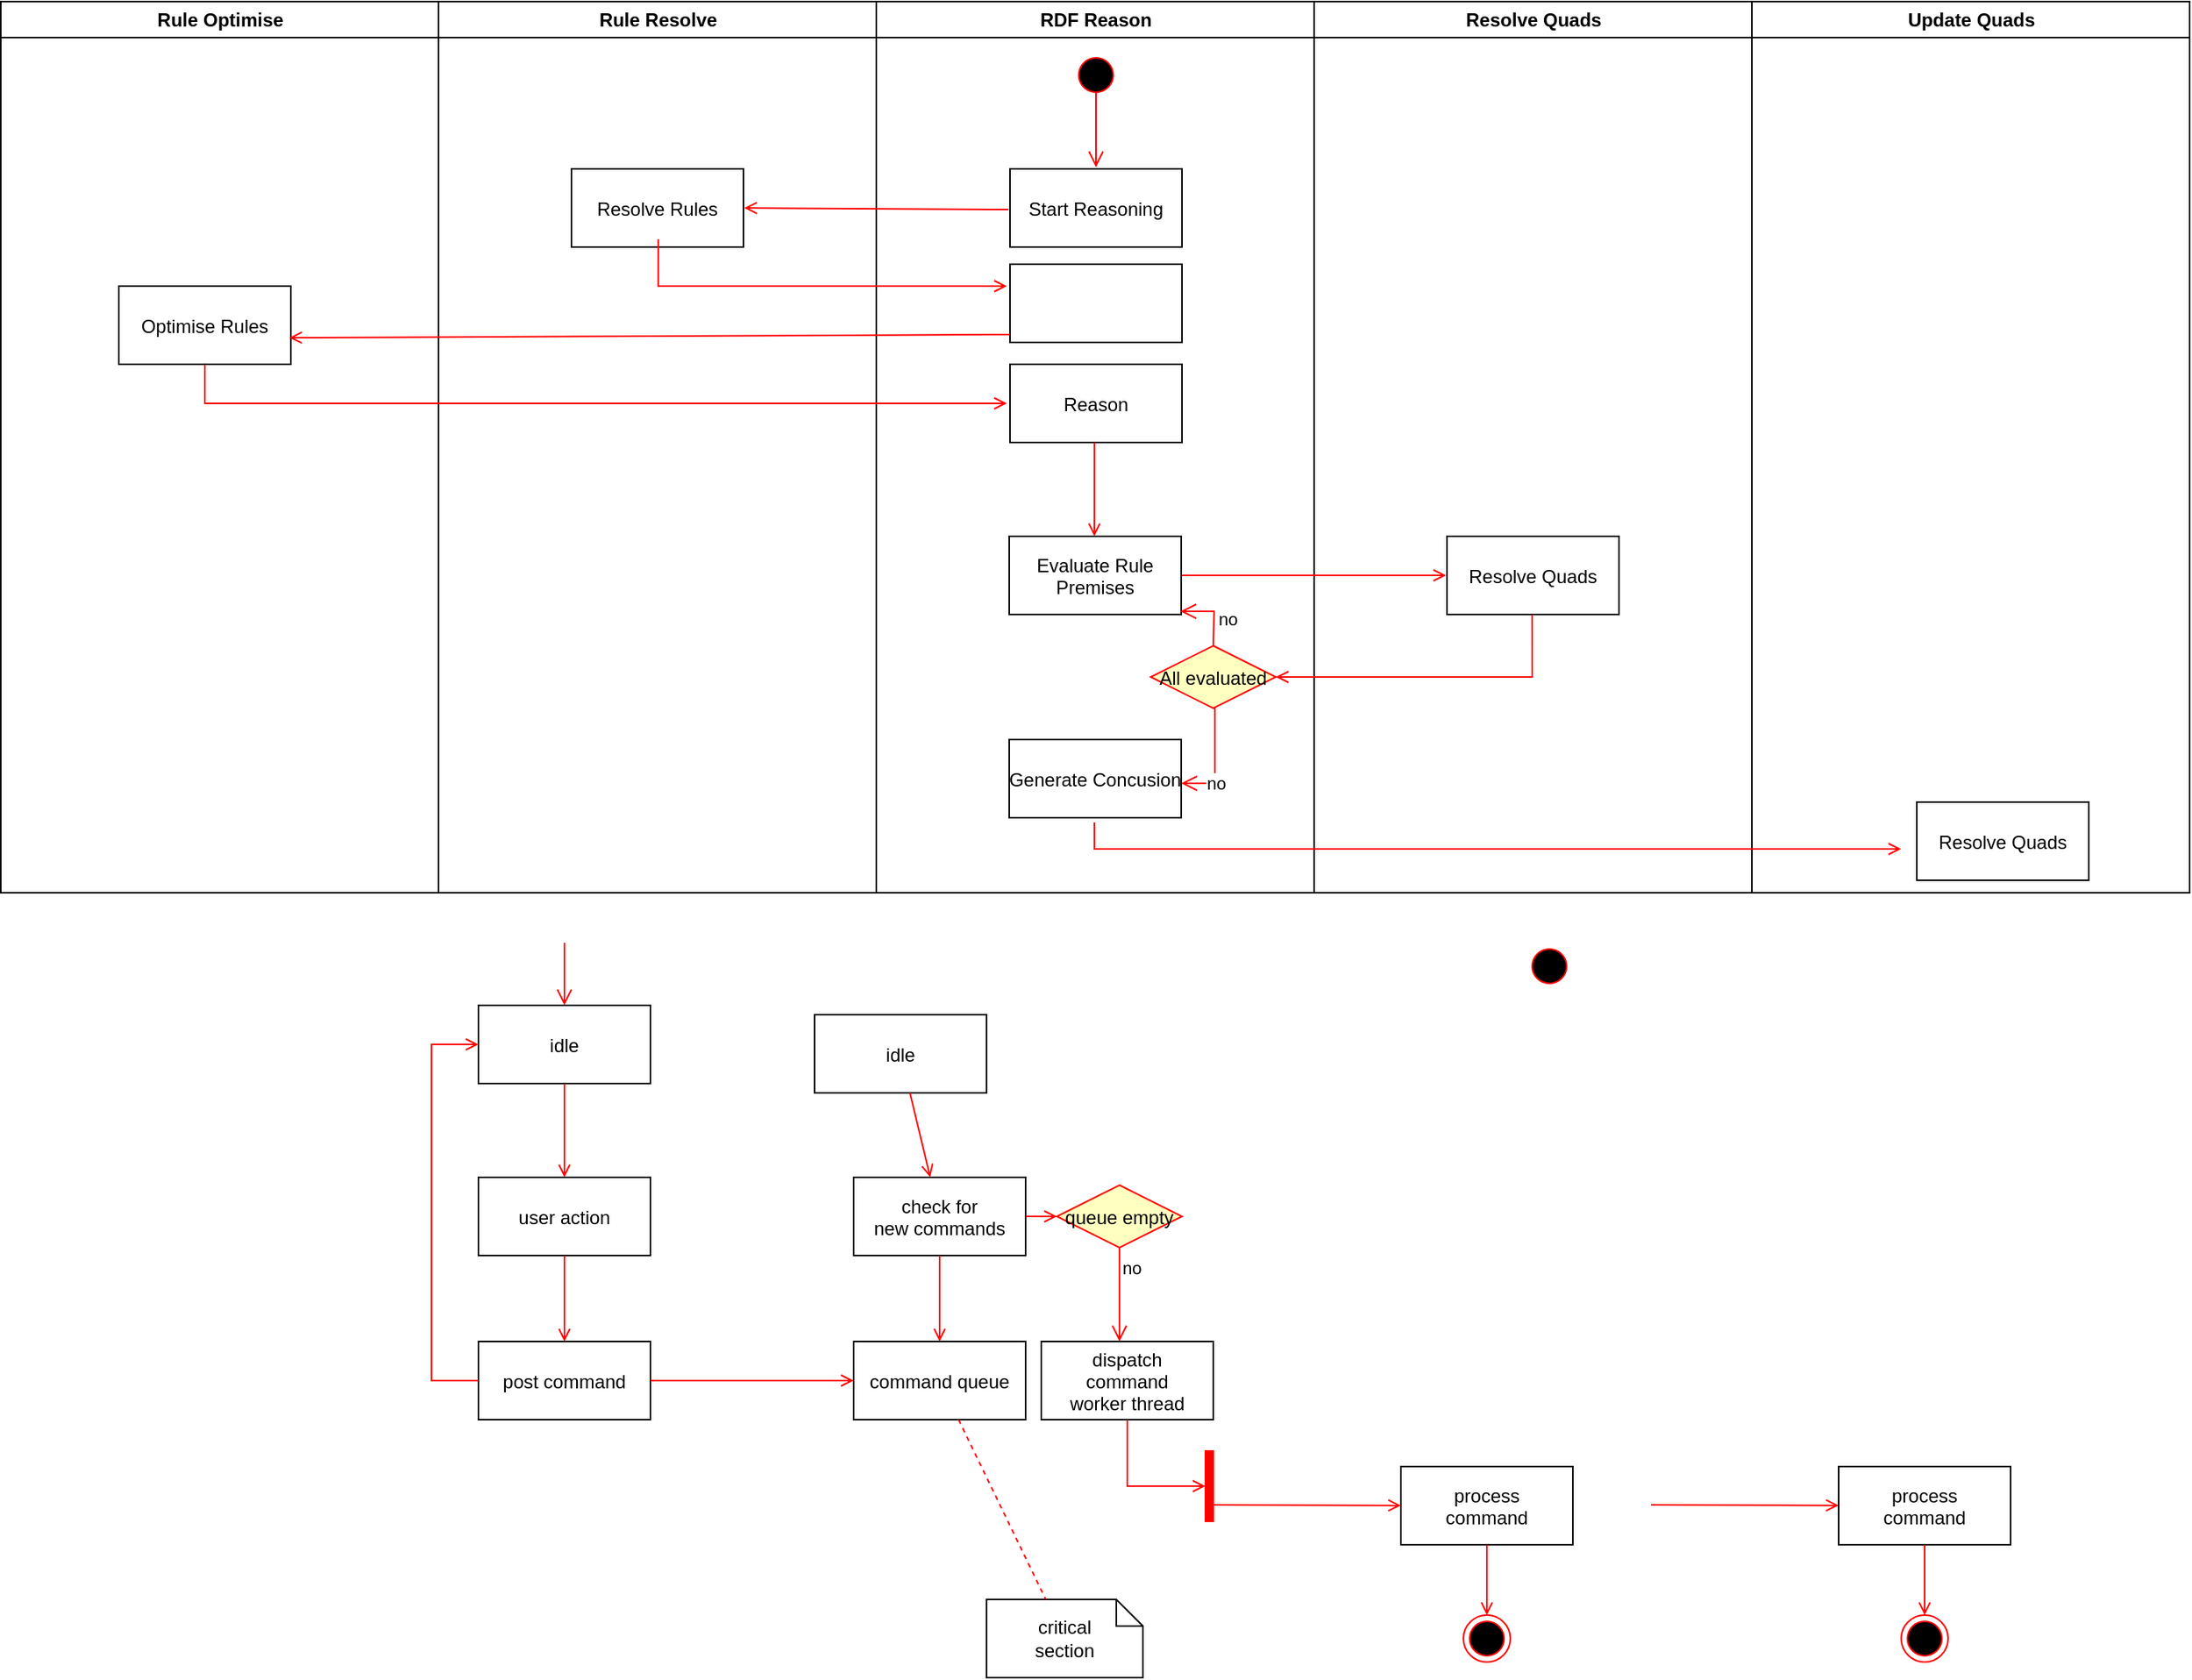 <mxfile version="19.0.0" type="github">
  <diagram name="Page-1" id="e7e014a7-5840-1c2e-5031-d8a46d1fe8dd">
    <mxGraphModel dx="3043" dy="883" grid="1" gridSize="10" guides="1" tooltips="1" connect="1" arrows="1" fold="1" page="1" pageScale="1" pageWidth="1169" pageHeight="826" background="none" math="0" shadow="0">
      <root>
        <mxCell id="0" />
        <mxCell id="1" parent="0" />
        <mxCell id="14" value="" style="edgeStyle=elbowEdgeStyle;elbow=horizontal;verticalAlign=bottom;endArrow=open;endSize=8;strokeColor=#FF0000;endFill=1;rounded=0;exitX=0.5;exitY=1;exitDx=0;exitDy=0;" parent="1" edge="1">
          <mxGeometry x="450" y="674" as="geometry">
            <mxPoint x="585" y="234" as="targetPoint" />
            <mxPoint x="585" y="184" as="sourcePoint" />
          </mxGeometry>
        </mxCell>
        <mxCell id="2" value="Rule Resolve" style="swimlane;whiteSpace=wrap" parent="1" vertex="1">
          <mxGeometry x="164.5" y="128" width="280" height="570" as="geometry" />
        </mxCell>
        <mxCell id="Mhg-CEsDIZZ4WoAjPaGp-48" value="Resolve Rules" style="" vertex="1" parent="2">
          <mxGeometry x="85" y="107" width="110" height="50" as="geometry" />
        </mxCell>
        <mxCell id="3" value="RDF Reason" style="swimlane;whiteSpace=wrap" parent="1" vertex="1">
          <mxGeometry x="444.5" y="128" width="280" height="570" as="geometry" />
        </mxCell>
        <mxCell id="13" value="" style="ellipse;shape=startState;fillColor=#000000;strokeColor=#ff0000;" parent="3" vertex="1">
          <mxGeometry x="125.5" y="32" width="30" height="30" as="geometry" />
        </mxCell>
        <mxCell id="Mhg-CEsDIZZ4WoAjPaGp-47" value="Start Reasoning" style="" vertex="1" parent="3">
          <mxGeometry x="85.5" y="107" width="110" height="50" as="geometry" />
        </mxCell>
        <mxCell id="Mhg-CEsDIZZ4WoAjPaGp-49" value="" style="endArrow=open;strokeColor=#FF0000;endFill=1;rounded=0;exitX=-0.009;exitY=0.52;exitDx=0;exitDy=0;exitPerimeter=0;" edge="1" parent="3" source="Mhg-CEsDIZZ4WoAjPaGp-47">
          <mxGeometry relative="1" as="geometry">
            <mxPoint x="75.5" y="452" as="sourcePoint" />
            <mxPoint x="-84.5" y="132" as="targetPoint" />
          </mxGeometry>
        </mxCell>
        <mxCell id="Mhg-CEsDIZZ4WoAjPaGp-51" value="" style="" vertex="1" parent="3">
          <mxGeometry x="85.5" y="168" width="110" height="50" as="geometry" />
        </mxCell>
        <mxCell id="Mhg-CEsDIZZ4WoAjPaGp-55" value="Reason" style="" vertex="1" parent="3">
          <mxGeometry x="85.5" y="232" width="110" height="50" as="geometry" />
        </mxCell>
        <mxCell id="Mhg-CEsDIZZ4WoAjPaGp-58" value="Evaluate Rule&#xa;Premises" style="" vertex="1" parent="3">
          <mxGeometry x="85" y="342" width="110" height="50" as="geometry" />
        </mxCell>
        <mxCell id="Mhg-CEsDIZZ4WoAjPaGp-60" value="" style="endArrow=open;strokeColor=#FF0000;endFill=1;rounded=0;entryX=0.495;entryY=0;entryDx=0;entryDy=0;entryPerimeter=0;" edge="1" parent="3" target="Mhg-CEsDIZZ4WoAjPaGp-58">
          <mxGeometry relative="1" as="geometry">
            <mxPoint x="139.5" y="282" as="sourcePoint" />
            <mxPoint x="93.52" y="267" as="targetPoint" />
            <Array as="points" />
          </mxGeometry>
        </mxCell>
        <mxCell id="Mhg-CEsDIZZ4WoAjPaGp-64" value="All evaluated" style="rhombus;fillColor=#ffffc0;strokeColor=#ff0000;" vertex="1" parent="3">
          <mxGeometry x="175.5" y="412" width="80" height="40" as="geometry" />
        </mxCell>
        <mxCell id="Mhg-CEsDIZZ4WoAjPaGp-65" value="no" style="edgeStyle=elbowEdgeStyle;elbow=horizontal;align=left;verticalAlign=top;endArrow=open;endSize=8;strokeColor=#FF0000;endFill=1;rounded=0;exitX=0.5;exitY=0;exitDx=0;exitDy=0;entryX=0.995;entryY=0.96;entryDx=0;entryDy=0;entryPerimeter=0;" edge="1" parent="3" source="Mhg-CEsDIZZ4WoAjPaGp-64" target="Mhg-CEsDIZZ4WoAjPaGp-58">
          <mxGeometry x="0.022" y="-8" relative="1" as="geometry">
            <mxPoint x="205.5" y="392" as="targetPoint" />
            <mxPoint x="139.5" y="442" as="sourcePoint" />
            <Array as="points">
              <mxPoint x="216" y="382" />
            </Array>
            <mxPoint x="1" as="offset" />
          </mxGeometry>
        </mxCell>
        <mxCell id="Mhg-CEsDIZZ4WoAjPaGp-66" value="Generate Concusion" style="" vertex="1" parent="3">
          <mxGeometry x="85" y="472" width="110" height="50" as="geometry" />
        </mxCell>
        <mxCell id="Mhg-CEsDIZZ4WoAjPaGp-67" value="no" style="edgeStyle=elbowEdgeStyle;elbow=horizontal;align=left;verticalAlign=top;endArrow=open;endSize=8;strokeColor=#FF0000;endFill=1;rounded=0;exitX=0.5;exitY=1;exitDx=0;exitDy=0;entryX=0.995;entryY=0.96;entryDx=0;entryDy=0;entryPerimeter=0;" edge="1" parent="3" source="Mhg-CEsDIZZ4WoAjPaGp-64">
          <mxGeometry x="0.022" y="-8" relative="1" as="geometry">
            <mxPoint x="195.0" y="500" as="targetPoint" />
            <mxPoint x="216.05" y="522" as="sourcePoint" />
            <Array as="points">
              <mxPoint x="216.55" y="492" />
            </Array>
            <mxPoint x="1" as="offset" />
          </mxGeometry>
        </mxCell>
        <mxCell id="4" value="Rule Optimise" style="swimlane;whiteSpace=wrap;startSize=23;" parent="1" vertex="1">
          <mxGeometry x="-115.5" y="128" width="280" height="570" as="geometry">
            <mxRectangle x="724.5" y="128" width="80" height="23" as="alternateBounds" />
          </mxGeometry>
        </mxCell>
        <mxCell id="Mhg-CEsDIZZ4WoAjPaGp-52" value="Optimise Rules" style="" vertex="1" parent="4">
          <mxGeometry x="75.5" y="182" width="110" height="50" as="geometry" />
        </mxCell>
        <mxCell id="Mhg-CEsDIZZ4WoAjPaGp-41" value="Resolve Quads" style="swimlane;whiteSpace=wrap" vertex="1" parent="1">
          <mxGeometry x="724.5" y="128" width="280" height="570" as="geometry">
            <mxRectangle x="724.5" y="128" width="80" height="23" as="alternateBounds" />
          </mxGeometry>
        </mxCell>
        <mxCell id="Mhg-CEsDIZZ4WoAjPaGp-61" value="Resolve Quads" style="" vertex="1" parent="Mhg-CEsDIZZ4WoAjPaGp-41">
          <mxGeometry x="85" y="342" width="110" height="50" as="geometry" />
        </mxCell>
        <mxCell id="6" value="" style="edgeStyle=elbowEdgeStyle;elbow=horizontal;verticalAlign=bottom;endArrow=open;endSize=8;strokeColor=#FF0000;endFill=1;rounded=0" parent="1" target="7" edge="1">
          <mxGeometry x="230" y="700" as="geometry">
            <mxPoint x="245" y="770" as="targetPoint" />
            <mxPoint x="245" y="730" as="sourcePoint" />
          </mxGeometry>
        </mxCell>
        <mxCell id="7" value="idle" style="" parent="1" vertex="1">
          <mxGeometry x="190" y="770" width="110" height="50" as="geometry" />
        </mxCell>
        <mxCell id="8" value="user action" style="" parent="1" vertex="1">
          <mxGeometry x="190" y="880" width="110" height="50" as="geometry" />
        </mxCell>
        <mxCell id="9" value="" style="endArrow=open;strokeColor=#FF0000;endFill=1;rounded=0" parent="1" source="7" target="8" edge="1">
          <mxGeometry relative="1" as="geometry" />
        </mxCell>
        <mxCell id="10" value="post command" style="" parent="1" vertex="1">
          <mxGeometry x="190" y="985" width="110" height="50" as="geometry" />
        </mxCell>
        <mxCell id="11" value="" style="endArrow=open;strokeColor=#FF0000;endFill=1;rounded=0" parent="1" source="8" target="10" edge="1">
          <mxGeometry relative="1" as="geometry" />
        </mxCell>
        <mxCell id="12" value="" style="edgeStyle=elbowEdgeStyle;elbow=horizontal;strokeColor=#FF0000;endArrow=open;endFill=1;rounded=0" parent="1" source="10" target="7" edge="1">
          <mxGeometry width="100" height="100" relative="1" as="geometry">
            <mxPoint x="290" y="950" as="sourcePoint" />
            <mxPoint x="390" y="850" as="targetPoint" />
            <Array as="points">
              <mxPoint x="160" y="910" />
            </Array>
          </mxGeometry>
        </mxCell>
        <mxCell id="15" value="idle" style="" parent="1" vertex="1">
          <mxGeometry x="405" y="776" width="110" height="50" as="geometry" />
        </mxCell>
        <mxCell id="16" value="check for &#xa;new commands" style="" parent="1" vertex="1">
          <mxGeometry x="430" y="880" width="110" height="50" as="geometry" />
        </mxCell>
        <mxCell id="17" value="" style="endArrow=open;strokeColor=#FF0000;endFill=1;rounded=0" parent="1" source="15" target="16" edge="1">
          <mxGeometry relative="1" as="geometry" />
        </mxCell>
        <mxCell id="18" value="command queue" style="" parent="1" vertex="1">
          <mxGeometry x="430" y="985" width="110" height="50" as="geometry" />
        </mxCell>
        <mxCell id="19" value="" style="endArrow=open;strokeColor=#FF0000;endFill=1;rounded=0" parent="1" source="16" target="18" edge="1">
          <mxGeometry relative="1" as="geometry" />
        </mxCell>
        <mxCell id="21" value="queue empty" style="rhombus;fillColor=#ffffc0;strokeColor=#ff0000;" parent="1" vertex="1">
          <mxGeometry x="560" y="885" width="80" height="40" as="geometry" />
        </mxCell>
        <mxCell id="23" value="no" style="edgeStyle=elbowEdgeStyle;elbow=horizontal;align=left;verticalAlign=top;endArrow=open;endSize=8;strokeColor=#FF0000;endFill=1;rounded=0" parent="1" source="21" target="30" edge="1">
          <mxGeometry x="-1" relative="1" as="geometry">
            <mxPoint x="600" y="965" as="targetPoint" />
          </mxGeometry>
        </mxCell>
        <mxCell id="24" value="" style="endArrow=open;strokeColor=#FF0000;endFill=1;rounded=0" parent="1" source="16" target="21" edge="1">
          <mxGeometry relative="1" as="geometry" />
        </mxCell>
        <mxCell id="30" value="dispatch&#xa;command&#xa;worker thread" style="" parent="1" vertex="1">
          <mxGeometry x="550" y="985" width="110" height="50" as="geometry" />
        </mxCell>
        <mxCell id="31" value="critical&#xa;section" style="shape=note;whiteSpace=wrap;size=17" parent="1" vertex="1">
          <mxGeometry x="515" y="1150" width="100" height="50" as="geometry" />
        </mxCell>
        <mxCell id="32" value="" style="endArrow=none;strokeColor=#FF0000;endFill=0;rounded=0;dashed=1" parent="1" source="18" target="31" edge="1">
          <mxGeometry relative="1" as="geometry" />
        </mxCell>
        <mxCell id="34" value="" style="whiteSpace=wrap;strokeColor=#FF0000;fillColor=#FF0000" parent="1" vertex="1">
          <mxGeometry x="655" y="1055" width="5" height="45" as="geometry" />
        </mxCell>
        <mxCell id="41" value="" style="edgeStyle=elbowEdgeStyle;elbow=horizontal;entryX=0;entryY=0.5;strokeColor=#FF0000;endArrow=open;endFill=1;rounded=0" parent="1" source="30" target="34" edge="1">
          <mxGeometry width="100" height="100" relative="1" as="geometry">
            <mxPoint x="470" y="1140" as="sourcePoint" />
            <mxPoint x="570" y="1040" as="targetPoint" />
            <Array as="points">
              <mxPoint x="605" y="1060" />
            </Array>
          </mxGeometry>
        </mxCell>
        <mxCell id="33" value="process&#xa;command" style="" parent="1" vertex="1">
          <mxGeometry x="780" y="1065" width="110" height="50" as="geometry" />
        </mxCell>
        <mxCell id="37" value="" style="edgeStyle=none;strokeColor=#FF0000;endArrow=open;endFill=1;rounded=0" parent="1" target="33" edge="1">
          <mxGeometry width="100" height="100" relative="1" as="geometry">
            <mxPoint x="660" y="1089.5" as="sourcePoint" />
            <mxPoint x="780" y="1089.5" as="targetPoint" />
          </mxGeometry>
        </mxCell>
        <mxCell id="38" value="" style="ellipse;shape=endState;fillColor=#000000;strokeColor=#ff0000" parent="1" vertex="1">
          <mxGeometry x="820" y="1160" width="30" height="30" as="geometry" />
        </mxCell>
        <mxCell id="39" value="" style="endArrow=open;strokeColor=#FF0000;endFill=1;rounded=0" parent="1" source="33" target="38" edge="1">
          <mxGeometry relative="1" as="geometry" />
        </mxCell>
        <mxCell id="20" value="" style="endArrow=open;strokeColor=#FF0000;endFill=1;rounded=0" parent="1" source="10" target="18" edge="1">
          <mxGeometry relative="1" as="geometry" />
        </mxCell>
        <mxCell id="Mhg-CEsDIZZ4WoAjPaGp-42" value="process&#xa;command" style="" vertex="1" parent="1">
          <mxGeometry x="1060" y="1065" width="110" height="50" as="geometry" />
        </mxCell>
        <mxCell id="Mhg-CEsDIZZ4WoAjPaGp-44" value="" style="edgeStyle=none;strokeColor=#FF0000;endArrow=open;endFill=1;rounded=0" edge="1" parent="1" target="Mhg-CEsDIZZ4WoAjPaGp-42">
          <mxGeometry width="100" height="100" relative="1" as="geometry">
            <mxPoint x="940" y="1089.5" as="sourcePoint" />
            <mxPoint x="1060" y="1089.5" as="targetPoint" />
          </mxGeometry>
        </mxCell>
        <mxCell id="Mhg-CEsDIZZ4WoAjPaGp-45" value="" style="ellipse;shape=endState;fillColor=#000000;strokeColor=#ff0000" vertex="1" parent="1">
          <mxGeometry x="1100" y="1160" width="30" height="30" as="geometry" />
        </mxCell>
        <mxCell id="Mhg-CEsDIZZ4WoAjPaGp-46" value="" style="endArrow=open;strokeColor=#FF0000;endFill=1;rounded=0" edge="1" parent="1" source="Mhg-CEsDIZZ4WoAjPaGp-42" target="Mhg-CEsDIZZ4WoAjPaGp-45">
          <mxGeometry relative="1" as="geometry" />
        </mxCell>
        <mxCell id="5" value="" style="ellipse;shape=startState;fillColor=#000000;strokeColor=#ff0000;" parent="1" vertex="1">
          <mxGeometry x="860" y="730" width="30" height="30" as="geometry" />
        </mxCell>
        <mxCell id="Mhg-CEsDIZZ4WoAjPaGp-50" value="" style="endArrow=open;strokeColor=#FF0000;endFill=1;rounded=0;entryX=-0.018;entryY=0.28;entryDx=0;entryDy=0;entryPerimeter=0;exitX=0.505;exitY=0.9;exitDx=0;exitDy=0;exitPerimeter=0;" edge="1" parent="1" source="Mhg-CEsDIZZ4WoAjPaGp-48" target="Mhg-CEsDIZZ4WoAjPaGp-51">
          <mxGeometry relative="1" as="geometry">
            <mxPoint x="310" y="290" as="sourcePoint" />
            <mxPoint x="530" y="320" as="targetPoint" />
            <Array as="points">
              <mxPoint x="305" y="310" />
            </Array>
          </mxGeometry>
        </mxCell>
        <mxCell id="Mhg-CEsDIZZ4WoAjPaGp-53" value="" style="endArrow=open;strokeColor=#FF0000;endFill=1;rounded=0;entryX=0.991;entryY=0.66;entryDx=0;entryDy=0;entryPerimeter=0;" edge="1" parent="1" target="Mhg-CEsDIZZ4WoAjPaGp-52">
          <mxGeometry relative="1" as="geometry">
            <mxPoint x="530" y="341" as="sourcePoint" />
            <mxPoint x="70" y="333" as="targetPoint" />
          </mxGeometry>
        </mxCell>
        <mxCell id="Mhg-CEsDIZZ4WoAjPaGp-54" value="" style="endArrow=open;strokeColor=#FF0000;endFill=1;rounded=0;entryX=-0.018;entryY=0.5;entryDx=0;entryDy=0;entryPerimeter=0;" edge="1" parent="1" target="Mhg-CEsDIZZ4WoAjPaGp-55">
          <mxGeometry relative="1" as="geometry">
            <mxPoint x="15" y="360" as="sourcePoint" />
            <mxPoint x="520" y="380" as="targetPoint" />
            <Array as="points">
              <mxPoint x="15" y="385" />
            </Array>
          </mxGeometry>
        </mxCell>
        <mxCell id="Mhg-CEsDIZZ4WoAjPaGp-59" value="Update Quads" style="swimlane;whiteSpace=wrap" vertex="1" parent="1">
          <mxGeometry x="1004.5" y="128" width="280" height="570" as="geometry">
            <mxRectangle x="724.5" y="128" width="80" height="23" as="alternateBounds" />
          </mxGeometry>
        </mxCell>
        <mxCell id="Mhg-CEsDIZZ4WoAjPaGp-69" value="Resolve Quads" style="" vertex="1" parent="Mhg-CEsDIZZ4WoAjPaGp-59">
          <mxGeometry x="105.5" y="512" width="110" height="50" as="geometry" />
        </mxCell>
        <mxCell id="Mhg-CEsDIZZ4WoAjPaGp-62" value="" style="endArrow=open;strokeColor=#FF0000;endFill=1;rounded=0;entryX=-0.005;entryY=0.5;entryDx=0;entryDy=0;entryPerimeter=0;exitX=1.005;exitY=0.5;exitDx=0;exitDy=0;exitPerimeter=0;" edge="1" parent="1" source="Mhg-CEsDIZZ4WoAjPaGp-58" target="Mhg-CEsDIZZ4WoAjPaGp-61">
          <mxGeometry relative="1" as="geometry">
            <mxPoint x="594" y="420" as="sourcePoint" />
            <mxPoint x="593.95" y="480" as="targetPoint" />
            <Array as="points" />
          </mxGeometry>
        </mxCell>
        <mxCell id="Mhg-CEsDIZZ4WoAjPaGp-63" value="" style="endArrow=open;strokeColor=#FF0000;endFill=1;rounded=0;exitX=0.495;exitY=1;exitDx=0;exitDy=0;exitPerimeter=0;" edge="1" parent="1" source="Mhg-CEsDIZZ4WoAjPaGp-61">
          <mxGeometry relative="1" as="geometry">
            <mxPoint x="650.05" y="505" as="sourcePoint" />
            <mxPoint x="700" y="560" as="targetPoint" />
            <Array as="points">
              <mxPoint x="864" y="560" />
            </Array>
          </mxGeometry>
        </mxCell>
        <mxCell id="Mhg-CEsDIZZ4WoAjPaGp-68" value="" style="endArrow=open;strokeColor=#FF0000;endFill=1;rounded=0;exitX=0.495;exitY=1.06;exitDx=0;exitDy=0;exitPerimeter=0;" edge="1" parent="1" source="Mhg-CEsDIZZ4WoAjPaGp-66">
          <mxGeometry relative="1" as="geometry">
            <mxPoint x="650.05" y="505" as="sourcePoint" />
            <mxPoint x="1100" y="670" as="targetPoint" />
            <Array as="points">
              <mxPoint x="584" y="670" />
            </Array>
          </mxGeometry>
        </mxCell>
      </root>
    </mxGraphModel>
  </diagram>
</mxfile>

